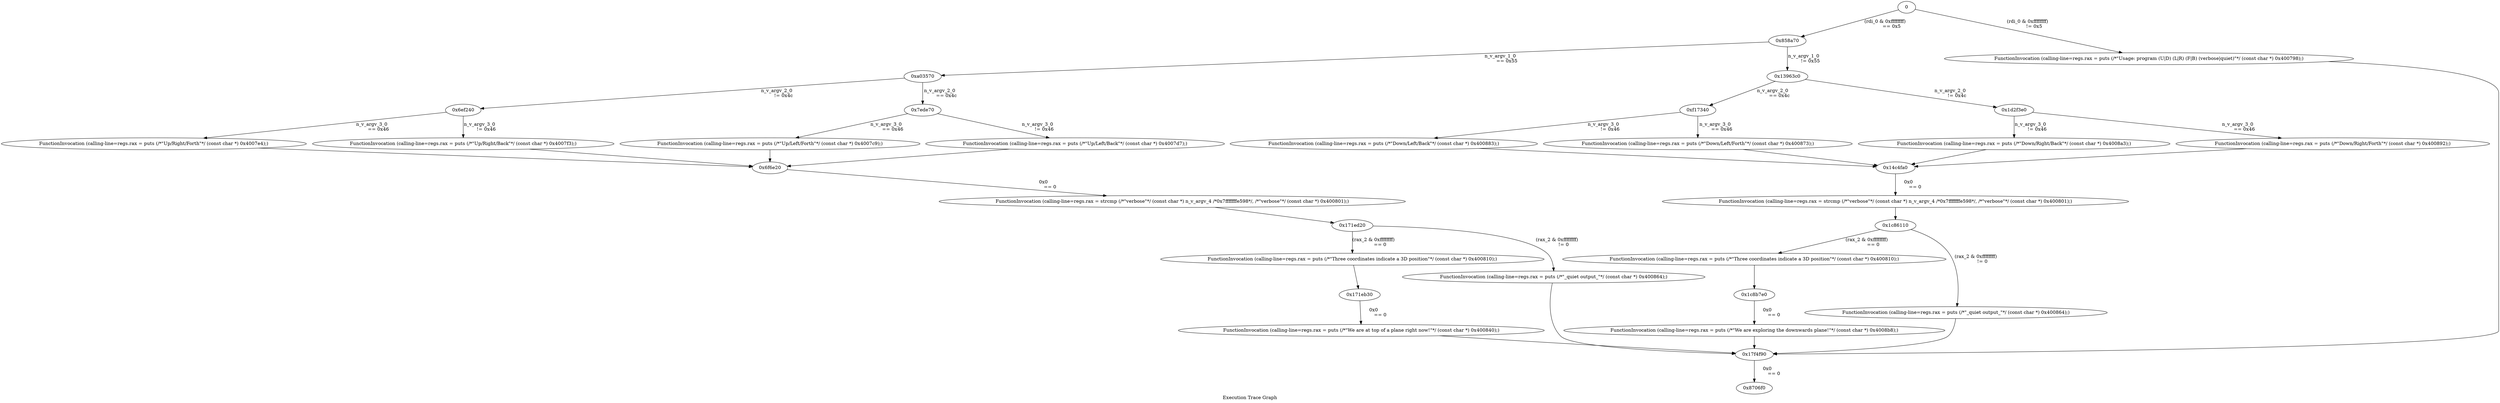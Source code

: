 digraph "Execution Trace Graph" {
	label="Execution Trace Graph";

	Node0 [label = "0"];
	Node0x6ef240 [label = "0x6ef240"];
	Node0x6f6e20 [label = "0x6f6e20"];
	Node0x6f78c0 [label = "FunctionInvocation (calling-line=regs.rax = puts (/*\"We are at top of a plane right now!\"*/ (const char *) 0x400840);)"];
	Node0x707370 [label = "FunctionInvocation (calling-line=regs.rax = puts (/*\"Three coordinates indicate a 3D position\"*/ (const char *) 0x400810);)"];
	Node0x7ede70 [label = "0x7ede70"];
	Node0x840040 [label = "FunctionInvocation (calling-line=regs.rax = puts (/*\"_quiet output_\"*/ (const char *) 0x400864);)"];
	Node0x846d70 [label = "FunctionInvocation (calling-line=regs.rax = strcmp (/*\"verbose\"*/ (const char *) n_v_argv_4 /*0x7fffffffe598*/, /*\"verbose\"*/ (const char *) 0x400801);)"];
	Node0x858a70 [label = "0x858a70"];
	Node0x8706f0 [label = "0x8706f0"];
	Node0x8d5f70 [label = "FunctionInvocation (calling-line=regs.rax = puts (/*\"Up/Right/Forth\"*/ (const char *) 0x4007e4);)"];
	Node0x8feeb0 [label = "FunctionInvocation (calling-line=regs.rax = puts (/*\"Up/Left/Forth\"*/ (const char *) 0x4007c9);)"];
	Node0xa03570 [label = "0xa03570"];
	Node0xf17340 [label = "0xf17340"];
	Node0xf2c850 [label = "FunctionInvocation (calling-line=regs.rax = puts (/*\"Down/Right/Back\"*/ (const char *) 0x4008a3);)"];
	Node0x1113b70 [label = "FunctionInvocation (calling-line=regs.rax = puts (/*\"Down/Left/Back\"*/ (const char *) 0x400883);)"];
	Node0x11b0b20 [label = "FunctionInvocation (calling-line=regs.rax = puts (/*\"Usage: program (U|D) (L|R) (F|B) (verbose|quiet)\"*/ (const char *) 0x400798);)"];
	Node0x13378e0 [label = "FunctionInvocation (calling-line=regs.rax = puts (/*\"Up/Right/Back\"*/ (const char *) 0x4007f3);)"];
	Node0x137dd50 [label = "FunctionInvocation (calling-line=regs.rax = puts (/*\"Up/Left/Back\"*/ (const char *) 0x4007d7);)"];
	Node0x13963c0 [label = "0x13963c0"];
	Node0x140f860 [label = "FunctionInvocation (calling-line=regs.rax = puts (/*\"We are exploring the downwards plane!\"*/ (const char *) 0x4008b8);)"];
	Node0x14c4fa0 [label = "0x14c4fa0"];
	Node0x171eb30 [label = "0x171eb30"];
	Node0x171ed20 [label = "0x171ed20"];
	Node0x17beab0 [label = "FunctionInvocation (calling-line=regs.rax = puts (/*\"Down/Left/Forth\"*/ (const char *) 0x400873);)"];
	Node0x17f4f90 [label = "0x17f4f90"];
	Node0x1c71390 [label = "FunctionInvocation (calling-line=regs.rax = puts (/*\"Down/Right/Forth\"*/ (const char *) 0x400892);)"];
	Node0x1c85f50 [label = "FunctionInvocation (calling-line=regs.rax = puts (/*\"Three coordinates indicate a 3D position\"*/ (const char *) 0x400810);)"];
	Node0x1c86110 [label = "0x1c86110"];
	Node0x1c8b7e0 [label = "0x1c8b7e0"];
	Node0x1d14f40 [label = "FunctionInvocation (calling-line=regs.rax = puts (/*\"_quiet output_\"*/ (const char *) 0x400864);)"];
	Node0x1d2f3e0 [label = "0x1d2f3e0"];
	Node0x1d710e0 [label = "FunctionInvocation (calling-line=regs.rax = strcmp (/*\"verbose\"*/ (const char *) n_v_argv_4 /*0x7fffffffe598*/, /*\"verbose\"*/ (const char *) 0x400801);)"];
	Node0 -> Node0x858a70 [label = "(rdi_0 & 0xffffffff)
	 == 0x5"];
	Node0 -> Node0x11b0b20 [label = "(rdi_0 & 0xffffffff)
	 != 0x5"];
	Node0x11b0b20 -> Node0x17f4f90 [label = ""];
	Node0x858a70 -> Node0xa03570 [label = "n_v_argv_1_0
	 == 0x55"];
	Node0x858a70 -> Node0x13963c0 [label = "n_v_argv_1_0
	 != 0x55"];
	Node0x17f4f90 -> Node0x8706f0 [label = "0x0
	 == 0"];
	Node0xa03570 -> Node0x6ef240 [label = "n_v_argv_2_0
	 != 0x4c"];
	Node0xa03570 -> Node0x7ede70 [label = "n_v_argv_2_0
	 == 0x4c"];
	Node0x13963c0 -> Node0x1d2f3e0 [label = "n_v_argv_2_0
	 != 0x4c"];
	Node0x13963c0 -> Node0xf17340 [label = "n_v_argv_2_0
	 == 0x4c"];
	Node0x6ef240 -> Node0x8d5f70 [label = "n_v_argv_3_0
	 == 0x46"];
	Node0x8d5f70 -> Node0x6f6e20 [label = ""];
	Node0x6ef240 -> Node0x13378e0 [label = "n_v_argv_3_0
	 != 0x46"];
	Node0x13378e0 -> Node0x6f6e20 [label = ""];
	Node0x7ede70 -> Node0x8feeb0 [label = "n_v_argv_3_0
	 == 0x46"];
	Node0x8feeb0 -> Node0x6f6e20 [label = ""];
	Node0x7ede70 -> Node0x137dd50 [label = "n_v_argv_3_0
	 != 0x46"];
	Node0x137dd50 -> Node0x6f6e20 [label = ""];
	Node0x1d2f3e0 -> Node0x1c71390 [label = "n_v_argv_3_0
	 == 0x46"];
	Node0x1c71390 -> Node0x14c4fa0 [label = ""];
	Node0x1d2f3e0 -> Node0xf2c850 [label = "n_v_argv_3_0
	 != 0x46"];
	Node0xf2c850 -> Node0x14c4fa0 [label = ""];
	Node0xf17340 -> Node0x17beab0 [label = "n_v_argv_3_0
	 == 0x46"];
	Node0x17beab0 -> Node0x14c4fa0 [label = ""];
	Node0xf17340 -> Node0x1113b70 [label = "n_v_argv_3_0
	 != 0x46"];
	Node0x1113b70 -> Node0x14c4fa0 [label = ""];
	Node0x6f6e20 -> Node0x846d70 [label = "0x0
	 == 0"];
	Node0x846d70 -> Node0x171ed20 [label = ""];
	Node0x14c4fa0 -> Node0x1d710e0 [label = "0x0
	 == 0"];
	Node0x1d710e0 -> Node0x1c86110 [label = ""];
	Node0x171ed20 -> Node0x707370 [label = "(rax_2 & 0xffffffff)
	 == 0"];
	Node0x707370 -> Node0x171eb30 [label = ""];
	Node0x171ed20 -> Node0x840040 [label = "(rax_2 & 0xffffffff)
	 != 0"];
	Node0x840040 -> Node0x17f4f90 [label = ""];
	Node0x1c86110 -> Node0x1c85f50 [label = "(rax_2 & 0xffffffff)
	 == 0"];
	Node0x1c85f50 -> Node0x1c8b7e0 [label = ""];
	Node0x1c86110 -> Node0x1d14f40 [label = "(rax_2 & 0xffffffff)
	 != 0"];
	Node0x1d14f40 -> Node0x17f4f90 [label = ""];
	Node0x171eb30 -> Node0x6f78c0 [label = "0x0
	 == 0"];
	Node0x6f78c0 -> Node0x17f4f90 [label = ""];
	Node0x1c8b7e0 -> Node0x140f860 [label = "0x0
	 == 0"];
	Node0x140f860 -> Node0x17f4f90 [label = ""];
}
